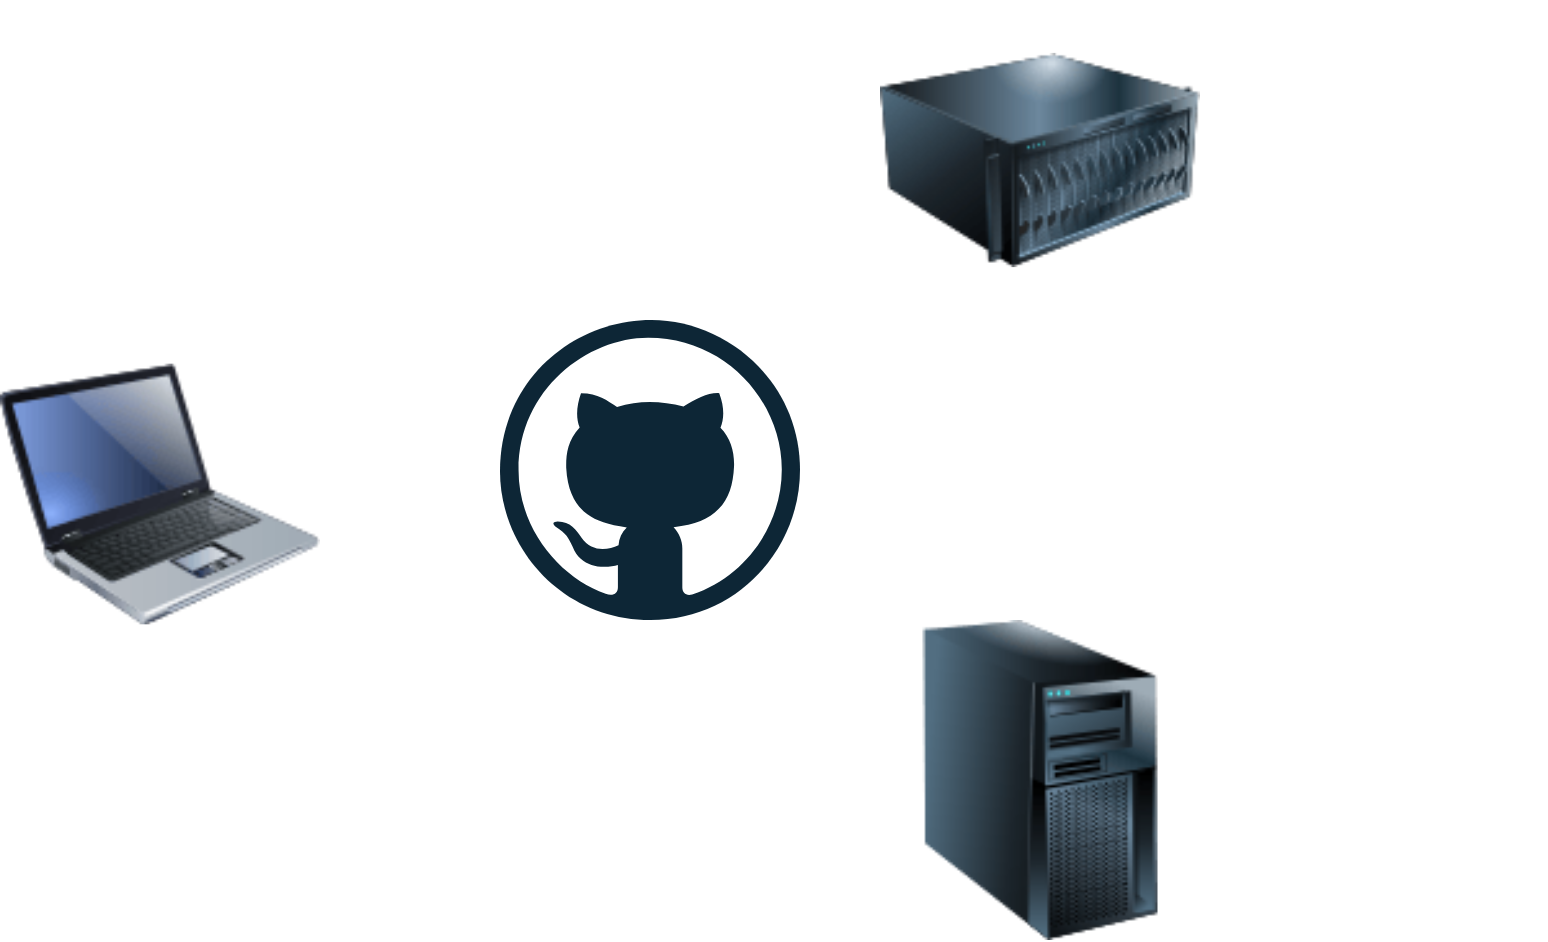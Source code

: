 <mxfile version="21.6.2" type="github">
  <diagram name="Page-1" id="c7558073-3199-34d8-9f00-42111426c3f3">
    <mxGraphModel dx="1325" dy="986" grid="0" gridSize="10" guides="1" tooltips="1" connect="1" arrows="1" fold="1" page="1" pageScale="1" pageWidth="826" pageHeight="1169" background="none" math="0" shadow="0">
      <root>
        <mxCell id="0" />
        <mxCell id="1" parent="0" />
        <mxCell id="vlh80ezhbno16NErjXZo-96" value="" style="image;html=1;image=img/lib/clip_art/computers/Laptop_128x128.png" vertex="1" parent="1">
          <mxGeometry x="4" y="505" width="160" height="160" as="geometry" />
        </mxCell>
        <mxCell id="vlh80ezhbno16NErjXZo-99" value="" style="dashed=0;outlineConnect=0;html=1;align=center;labelPosition=center;verticalLabelPosition=bottom;verticalAlign=top;shape=mxgraph.weblogos.github" vertex="1" parent="1">
          <mxGeometry x="254" y="498" width="150" height="150" as="geometry" />
        </mxCell>
        <mxCell id="vlh80ezhbno16NErjXZo-102" value="" style="image;html=1;image=img/lib/clip_art/computers/Server_128x128.png" vertex="1" parent="1">
          <mxGeometry x="444" y="338" width="160" height="160" as="geometry" />
        </mxCell>
        <mxCell id="vlh80ezhbno16NErjXZo-104" value="" style="image;html=1;image=img/lib/clip_art/computers/Server_Tower_128x128.png" vertex="1" parent="1">
          <mxGeometry x="444" y="648" width="160" height="160" as="geometry" />
        </mxCell>
        <mxCell id="vlh80ezhbno16NErjXZo-109" value="" style="shape=image;html=1;verticalAlign=top;verticalLabelPosition=bottom;labelBackgroundColor=#ffffff;imageAspect=0;aspect=fixed;image=https://cdn3.iconfinder.com/data/icons/dompicon-glyph-file-format-2/256/file-jar-format-type-128.png" vertex="1" parent="1">
          <mxGeometry x="657" y="358" width="120" height="120" as="geometry" />
        </mxCell>
        <mxCell id="vlh80ezhbno16NErjXZo-110" value="" style="shape=image;html=1;verticalAlign=top;verticalLabelPosition=bottom;labelBackgroundColor=#ffffff;imageAspect=0;aspect=fixed;image=https://cdn3.iconfinder.com/data/icons/dompicon-glyph-file-format-2/256/file-jar-format-type-128.png" vertex="1" parent="1">
          <mxGeometry x="657" y="668" width="120" height="120" as="geometry" />
        </mxCell>
      </root>
    </mxGraphModel>
  </diagram>
</mxfile>
